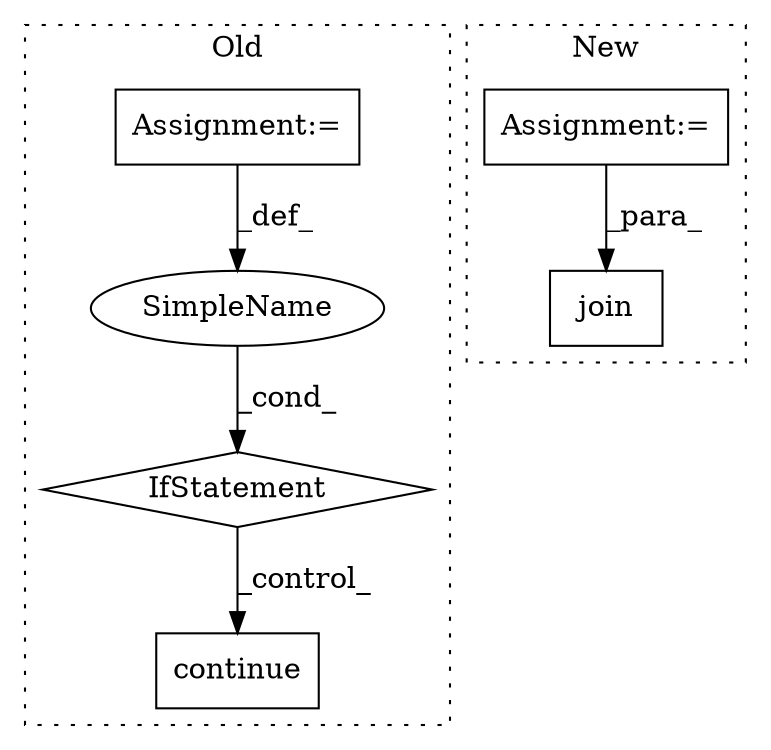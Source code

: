 digraph G {
subgraph cluster0 {
1 [label="continue" a="18" s="5615" l="9" shape="box"];
3 [label="IfStatement" a="25" s="5587,5601" l="4,2" shape="diamond"];
4 [label="SimpleName" a="42" s="" l="" shape="ellipse"];
5 [label="Assignment:=" a="7" s="5484,5575" l="57,2" shape="box"];
label = "Old";
style="dotted";
}
subgraph cluster1 {
2 [label="join" a="32" s="5845,5863" l="5,1" shape="box"];
6 [label="Assignment:=" a="7" s="5632" l="36" shape="box"];
label = "New";
style="dotted";
}
3 -> 1 [label="_control_"];
4 -> 3 [label="_cond_"];
5 -> 4 [label="_def_"];
6 -> 2 [label="_para_"];
}